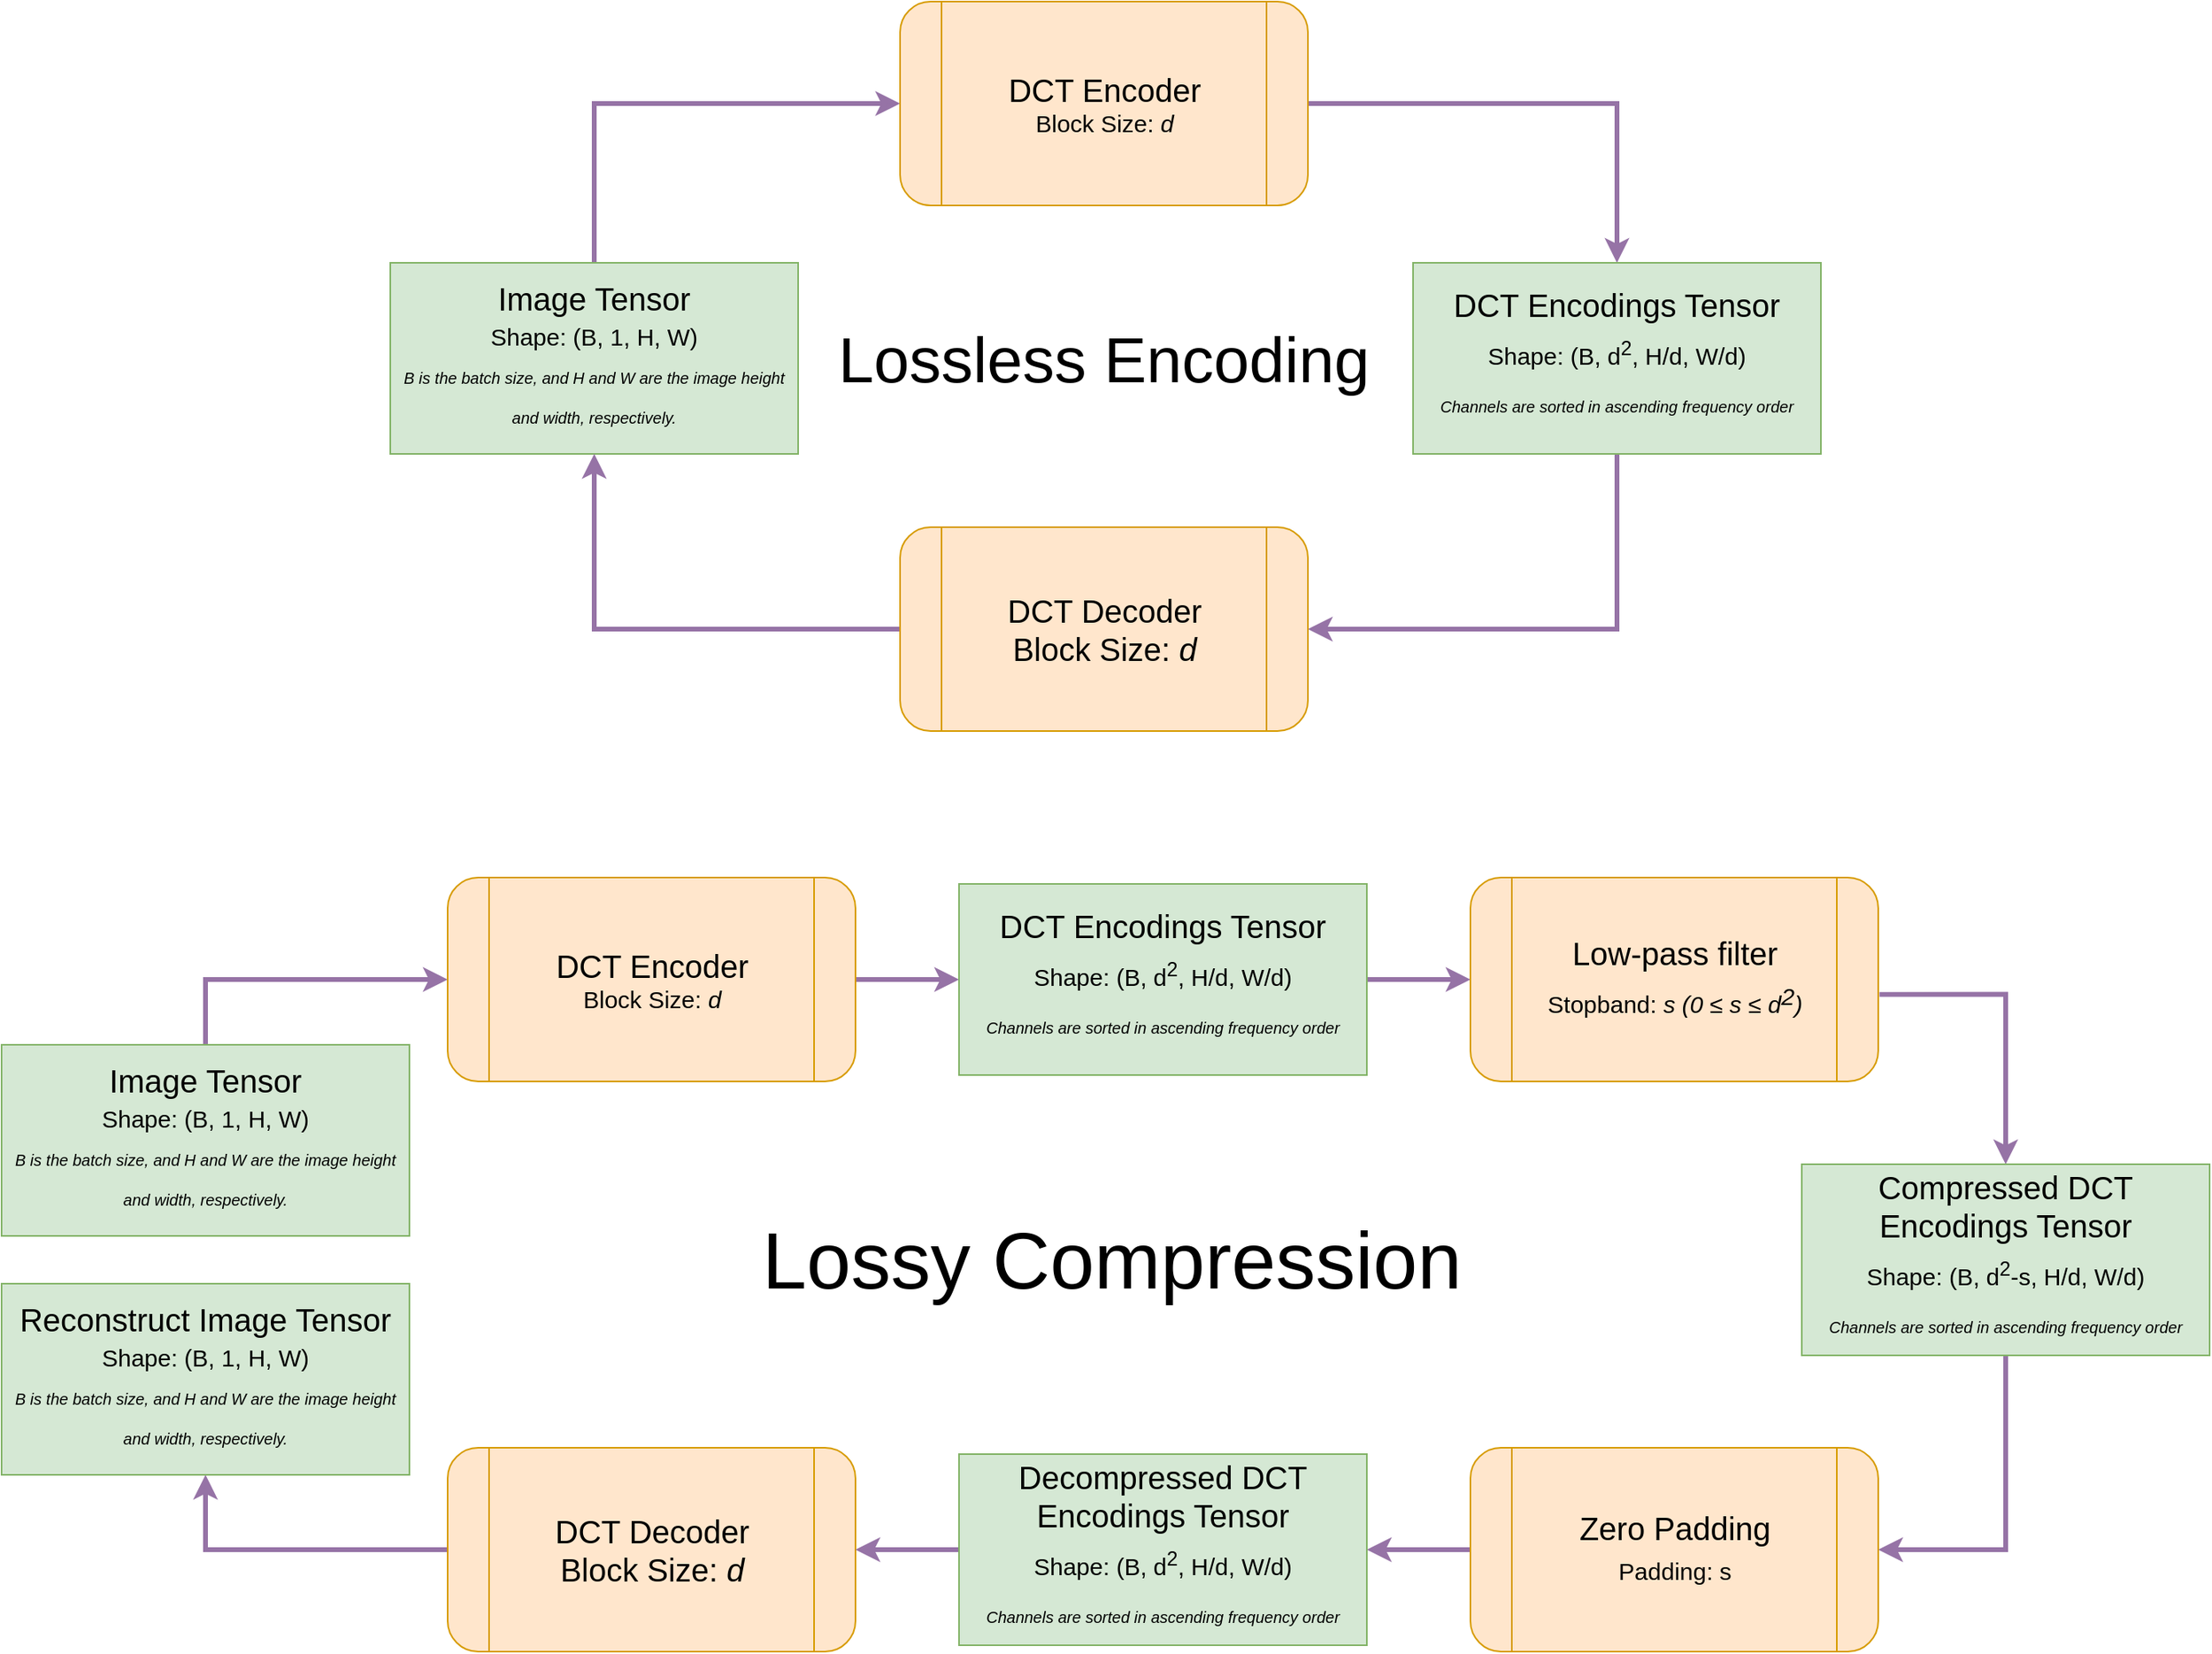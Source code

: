 <mxfile version="24.3.1" type="device">
  <diagram name="Page-1" id="KxO2Fr7uawZgueQzjiv0">
    <mxGraphModel dx="3143" dy="1420" grid="1" gridSize="10" guides="1" tooltips="1" connect="1" arrows="1" fold="1" page="0" pageScale="1" pageWidth="850" pageHeight="1100" math="0" shadow="0">
      <root>
        <mxCell id="0" />
        <mxCell id="1" parent="0" />
        <mxCell id="KnXcn2yvRtYVv5eLa_Bd-60" value="" style="group" vertex="1" connectable="0" parent="1">
          <mxGeometry x="40" y="120" width="898" height="458" as="geometry" />
        </mxCell>
        <mxCell id="KnXcn2yvRtYVv5eLa_Bd-14" style="edgeStyle=orthogonalEdgeStyle;rounded=0;orthogonalLoop=1;jettySize=auto;html=1;exitX=0.5;exitY=0;exitDx=0;exitDy=0;entryX=0;entryY=0.5;entryDx=0;entryDy=0;strokeWidth=3;fillColor=#e1d5e7;strokeColor=#9673a6;" edge="1" parent="KnXcn2yvRtYVv5eLa_Bd-60" source="KnXcn2yvRtYVv5eLa_Bd-1" target="KnXcn2yvRtYVv5eLa_Bd-2">
          <mxGeometry relative="1" as="geometry" />
        </mxCell>
        <mxCell id="KnXcn2yvRtYVv5eLa_Bd-1" value="&lt;font style=&quot;font-size: 20px;&quot;&gt;Image Tensor&lt;/font&gt;&lt;div style=&quot;line-height: 200%;&quot;&gt;&lt;font style=&quot;font-size: 15px;&quot;&gt;Shape: (B, 1, H, W)&lt;/font&gt;&lt;/div&gt;&lt;div style=&quot;line-height: 200%;&quot;&gt;&lt;i style=&quot;&quot;&gt;&lt;font style=&quot;font-size: 10px;&quot;&gt;B is the batch size, and H and W are the image height and width, respectively.&lt;/font&gt;&lt;/i&gt;&lt;br&gt;&lt;/div&gt;" style="whiteSpace=wrap;html=1;fillColor=#d5e8d4;strokeColor=#82b366;rounded=0;glass=0;shadow=0;" vertex="1" parent="KnXcn2yvRtYVv5eLa_Bd-60">
          <mxGeometry y="164" width="256" height="120" as="geometry" />
        </mxCell>
        <mxCell id="KnXcn2yvRtYVv5eLa_Bd-15" style="edgeStyle=orthogonalEdgeStyle;rounded=0;orthogonalLoop=1;jettySize=auto;html=1;exitX=1;exitY=0.5;exitDx=0;exitDy=0;entryX=0.5;entryY=0;entryDx=0;entryDy=0;fillColor=#e1d5e7;strokeColor=#9673a6;strokeWidth=3;" edge="1" parent="KnXcn2yvRtYVv5eLa_Bd-60" source="KnXcn2yvRtYVv5eLa_Bd-2" target="KnXcn2yvRtYVv5eLa_Bd-4">
          <mxGeometry relative="1" as="geometry" />
        </mxCell>
        <mxCell id="KnXcn2yvRtYVv5eLa_Bd-2" value="&lt;font style=&quot;font-size: 20px;&quot;&gt;DCT Encoder&lt;/font&gt;&lt;div style=&quot;font-size: 15px;&quot;&gt;&lt;font style=&quot;font-size: 15px;&quot;&gt;Block Size: &lt;i&gt;d&lt;/i&gt;&lt;/font&gt;&lt;/div&gt;" style="shape=process;whiteSpace=wrap;html=1;backgroundOutline=1;fillColor=#ffe6cc;strokeColor=#d79b00;rounded=1;" vertex="1" parent="KnXcn2yvRtYVv5eLa_Bd-60">
          <mxGeometry x="320" width="256" height="128" as="geometry" />
        </mxCell>
        <mxCell id="KnXcn2yvRtYVv5eLa_Bd-16" style="edgeStyle=orthogonalEdgeStyle;rounded=0;orthogonalLoop=1;jettySize=auto;html=1;exitX=0.5;exitY=1;exitDx=0;exitDy=0;entryX=1;entryY=0.5;entryDx=0;entryDy=0;strokeWidth=3;fillColor=#e1d5e7;strokeColor=#9673a6;" edge="1" parent="KnXcn2yvRtYVv5eLa_Bd-60" source="KnXcn2yvRtYVv5eLa_Bd-4" target="KnXcn2yvRtYVv5eLa_Bd-6">
          <mxGeometry relative="1" as="geometry" />
        </mxCell>
        <mxCell id="KnXcn2yvRtYVv5eLa_Bd-4" value="&lt;font style=&quot;font-size: 20px;&quot;&gt;DCT Encodings Tensor&lt;/font&gt;&lt;div style=&quot;line-height: 200%; font-size: 15px;&quot;&gt;&lt;font style=&quot;font-size: 15px;&quot;&gt;Shape: (B, d&lt;sup style=&quot;&quot;&gt;2&lt;/sup&gt;, H/d, W/d)&lt;/font&gt;&lt;/div&gt;&lt;div style=&quot;line-height: 200%; font-size: 15px;&quot;&gt;&lt;i style=&quot;&quot;&gt;&lt;font style=&quot;font-size: 10px;&quot;&gt;Channels are sorted in ascending frequency order&lt;/font&gt;&lt;/i&gt;&lt;br&gt;&lt;/div&gt;" style="whiteSpace=wrap;html=1;imageWidth=24;fillColor=#d5e8d4;strokeColor=#82b366;" vertex="1" parent="KnXcn2yvRtYVv5eLa_Bd-60">
          <mxGeometry x="642" y="164" width="256" height="120" as="geometry" />
        </mxCell>
        <mxCell id="KnXcn2yvRtYVv5eLa_Bd-13" style="edgeStyle=orthogonalEdgeStyle;rounded=0;orthogonalLoop=1;jettySize=auto;html=1;exitX=0;exitY=0.5;exitDx=0;exitDy=0;entryX=0.5;entryY=1;entryDx=0;entryDy=0;fillColor=#e1d5e7;strokeColor=#9673a6;strokeWidth=3;" edge="1" parent="KnXcn2yvRtYVv5eLa_Bd-60" source="KnXcn2yvRtYVv5eLa_Bd-6" target="KnXcn2yvRtYVv5eLa_Bd-1">
          <mxGeometry relative="1" as="geometry" />
        </mxCell>
        <mxCell id="KnXcn2yvRtYVv5eLa_Bd-6" value="&lt;font style=&quot;font-size: 20px;&quot;&gt;DCT Decoder&lt;/font&gt;&lt;div&gt;&lt;font style=&quot;font-size: 20px;&quot;&gt;Block Size:&amp;nbsp;&lt;i&gt;d&lt;/i&gt;&lt;/font&gt;&lt;/div&gt;" style="shape=process;whiteSpace=wrap;html=1;backgroundOutline=1;fillColor=#ffe6cc;strokeColor=#d79b00;rounded=1;" vertex="1" parent="KnXcn2yvRtYVv5eLa_Bd-60">
          <mxGeometry x="320" y="330" width="256" height="128" as="geometry" />
        </mxCell>
        <mxCell id="KnXcn2yvRtYVv5eLa_Bd-28" value="&lt;font style=&quot;font-size: 40px;&quot;&gt;Lossless Encoding&lt;/font&gt;" style="text;html=1;align=center;verticalAlign=middle;whiteSpace=wrap;rounded=0;" vertex="1" parent="KnXcn2yvRtYVv5eLa_Bd-60">
          <mxGeometry x="278" y="209" width="340" height="30" as="geometry" />
        </mxCell>
        <mxCell id="KnXcn2yvRtYVv5eLa_Bd-62" value="" style="group" vertex="1" connectable="0" parent="1">
          <mxGeometry x="-204" y="670" width="1386" height="486" as="geometry" />
        </mxCell>
        <mxCell id="KnXcn2yvRtYVv5eLa_Bd-40" style="edgeStyle=orthogonalEdgeStyle;rounded=0;orthogonalLoop=1;jettySize=auto;html=1;fillColor=#e1d5e7;strokeColor=#9673a6;strokeWidth=3;exitX=0.5;exitY=0;exitDx=0;exitDy=0;" edge="1" parent="KnXcn2yvRtYVv5eLa_Bd-62" source="KnXcn2yvRtYVv5eLa_Bd-32" target="KnXcn2yvRtYVv5eLa_Bd-34">
          <mxGeometry relative="1" as="geometry" />
        </mxCell>
        <mxCell id="KnXcn2yvRtYVv5eLa_Bd-32" value="&lt;font style=&quot;font-size: 20px;&quot;&gt;Image Tensor&lt;/font&gt;&lt;div style=&quot;line-height: 200%;&quot;&gt;&lt;font style=&quot;font-size: 15px;&quot;&gt;Shape: (B, 1, H, W)&lt;/font&gt;&lt;/div&gt;&lt;div style=&quot;line-height: 200%;&quot;&gt;&lt;i style=&quot;&quot;&gt;&lt;font style=&quot;font-size: 10px;&quot;&gt;B is the batch size, and H and W are the image height and width, respectively.&lt;/font&gt;&lt;/i&gt;&lt;br&gt;&lt;/div&gt;" style="whiteSpace=wrap;html=1;fillColor=#d5e8d4;strokeColor=#82b366;rounded=0;glass=0;shadow=0;" vertex="1" parent="KnXcn2yvRtYVv5eLa_Bd-62">
          <mxGeometry y="105" width="256" height="120" as="geometry" />
        </mxCell>
        <mxCell id="KnXcn2yvRtYVv5eLa_Bd-42" style="edgeStyle=orthogonalEdgeStyle;rounded=0;orthogonalLoop=1;jettySize=auto;html=1;exitX=1;exitY=0.5;exitDx=0;exitDy=0;entryX=0;entryY=0.5;entryDx=0;entryDy=0;strokeWidth=3;fillColor=#e1d5e7;strokeColor=#9673a6;" edge="1" parent="KnXcn2yvRtYVv5eLa_Bd-62" source="KnXcn2yvRtYVv5eLa_Bd-34" target="KnXcn2yvRtYVv5eLa_Bd-36">
          <mxGeometry relative="1" as="geometry" />
        </mxCell>
        <mxCell id="KnXcn2yvRtYVv5eLa_Bd-34" value="&lt;font style=&quot;font-size: 20px;&quot;&gt;DCT Encoder&lt;/font&gt;&lt;div style=&quot;font-size: 15px;&quot;&gt;&lt;font style=&quot;font-size: 15px;&quot;&gt;Block Size: &lt;i&gt;d&lt;/i&gt;&lt;/font&gt;&lt;/div&gt;" style="shape=process;whiteSpace=wrap;html=1;backgroundOutline=1;fillColor=#ffe6cc;strokeColor=#d79b00;rounded=1;" vertex="1" parent="KnXcn2yvRtYVv5eLa_Bd-62">
          <mxGeometry x="280" width="256" height="128" as="geometry" />
        </mxCell>
        <mxCell id="KnXcn2yvRtYVv5eLa_Bd-44" style="edgeStyle=orthogonalEdgeStyle;rounded=0;orthogonalLoop=1;jettySize=auto;html=1;entryX=0;entryY=0.5;entryDx=0;entryDy=0;fillColor=#e1d5e7;strokeColor=#9673a6;strokeWidth=3;" edge="1" parent="KnXcn2yvRtYVv5eLa_Bd-62" source="KnXcn2yvRtYVv5eLa_Bd-36" target="KnXcn2yvRtYVv5eLa_Bd-43">
          <mxGeometry relative="1" as="geometry" />
        </mxCell>
        <mxCell id="KnXcn2yvRtYVv5eLa_Bd-36" value="&lt;font style=&quot;font-size: 20px;&quot;&gt;DCT Encodings Tensor&lt;/font&gt;&lt;div style=&quot;line-height: 200%; font-size: 15px;&quot;&gt;&lt;font style=&quot;font-size: 15px;&quot;&gt;Shape: (B, d&lt;sup style=&quot;&quot;&gt;2&lt;/sup&gt;, H/d, W/d)&lt;/font&gt;&lt;/div&gt;&lt;div style=&quot;line-height: 200%; font-size: 15px;&quot;&gt;&lt;i style=&quot;&quot;&gt;&lt;font style=&quot;font-size: 10px;&quot;&gt;Channels are sorted in ascending frequency order&lt;/font&gt;&lt;/i&gt;&lt;br&gt;&lt;/div&gt;" style="whiteSpace=wrap;html=1;imageWidth=24;fillColor=#d5e8d4;strokeColor=#82b366;" vertex="1" parent="KnXcn2yvRtYVv5eLa_Bd-62">
          <mxGeometry x="601" y="4" width="256" height="120" as="geometry" />
        </mxCell>
        <mxCell id="KnXcn2yvRtYVv5eLa_Bd-55" style="edgeStyle=orthogonalEdgeStyle;rounded=0;orthogonalLoop=1;jettySize=auto;html=1;exitX=0;exitY=0.5;exitDx=0;exitDy=0;entryX=0.5;entryY=1;entryDx=0;entryDy=0;fillColor=#e1d5e7;strokeColor=#9673a6;strokeWidth=3;" edge="1" parent="KnXcn2yvRtYVv5eLa_Bd-62" source="KnXcn2yvRtYVv5eLa_Bd-38" target="KnXcn2yvRtYVv5eLa_Bd-41">
          <mxGeometry relative="1" as="geometry" />
        </mxCell>
        <mxCell id="KnXcn2yvRtYVv5eLa_Bd-38" value="&lt;font style=&quot;font-size: 20px;&quot;&gt;DCT Decoder&lt;/font&gt;&lt;div&gt;&lt;font style=&quot;font-size: 20px;&quot;&gt;Block Size:&amp;nbsp;&lt;i&gt;d&lt;/i&gt;&lt;/font&gt;&lt;/div&gt;" style="shape=process;whiteSpace=wrap;html=1;backgroundOutline=1;fillColor=#ffe6cc;strokeColor=#d79b00;rounded=1;" vertex="1" parent="KnXcn2yvRtYVv5eLa_Bd-62">
          <mxGeometry x="280" y="358" width="256" height="128" as="geometry" />
        </mxCell>
        <mxCell id="KnXcn2yvRtYVv5eLa_Bd-39" value="&lt;font style=&quot;font-size: 50px;&quot;&gt;Lossy Compression&lt;/font&gt;" style="text;html=1;align=center;verticalAlign=middle;whiteSpace=wrap;rounded=0;" vertex="1" parent="KnXcn2yvRtYVv5eLa_Bd-62">
          <mxGeometry x="472" y="225" width="450" height="30" as="geometry" />
        </mxCell>
        <mxCell id="KnXcn2yvRtYVv5eLa_Bd-41" value="&lt;font style=&quot;font-size: 20px;&quot;&gt;Reconstruct Image Tensor&lt;/font&gt;&lt;div style=&quot;line-height: 200%;&quot;&gt;&lt;font style=&quot;font-size: 15px;&quot;&gt;Shape: (B, 1, H, W)&lt;/font&gt;&lt;/div&gt;&lt;div style=&quot;line-height: 200%;&quot;&gt;&lt;i style=&quot;&quot;&gt;&lt;font style=&quot;font-size: 10px;&quot;&gt;B is the batch size, and H and W are the image height and width, respectively.&lt;/font&gt;&lt;/i&gt;&lt;br&gt;&lt;/div&gt;" style="whiteSpace=wrap;html=1;fillColor=#d5e8d4;strokeColor=#82b366;rounded=0;glass=0;shadow=0;" vertex="1" parent="KnXcn2yvRtYVv5eLa_Bd-62">
          <mxGeometry y="255" width="256" height="120" as="geometry" />
        </mxCell>
        <mxCell id="KnXcn2yvRtYVv5eLa_Bd-50" style="edgeStyle=orthogonalEdgeStyle;rounded=0;orthogonalLoop=1;jettySize=auto;html=1;fillColor=#e1d5e7;strokeColor=#9673a6;strokeWidth=3;exitX=1.003;exitY=0.573;exitDx=0;exitDy=0;exitPerimeter=0;entryX=0.5;entryY=0;entryDx=0;entryDy=0;" edge="1" parent="KnXcn2yvRtYVv5eLa_Bd-62" source="KnXcn2yvRtYVv5eLa_Bd-43" target="KnXcn2yvRtYVv5eLa_Bd-45">
          <mxGeometry relative="1" as="geometry">
            <mxPoint x="1286" y="70" as="sourcePoint" />
            <mxPoint x="1376" y="130" as="targetPoint" />
          </mxGeometry>
        </mxCell>
        <mxCell id="KnXcn2yvRtYVv5eLa_Bd-43" value="&lt;div style=&quot;line-height: 200%;&quot;&gt;&lt;span style=&quot;font-size: 20px;&quot;&gt;Low-pass filter&lt;/span&gt;&lt;/div&gt;&lt;div style=&quot;line-height: 200%;&quot;&gt;&lt;font style=&quot;&quot;&gt;&lt;span style=&quot;font-size: 15px;&quot;&gt;Stopband: &lt;/span&gt;&lt;i style=&quot;&quot;&gt;&lt;span style=&quot;font-size: 15px;&quot;&gt;s (0 ≤ s ≤ d&lt;/span&gt;&lt;sup style=&quot;font-size: 15px;&quot;&gt;2&lt;/sup&gt;&lt;span style=&quot;font-size: 15px;&quot;&gt;)&lt;/span&gt;&lt;/i&gt;&lt;/font&gt;&lt;/div&gt;" style="shape=process;whiteSpace=wrap;html=1;backgroundOutline=1;fillColor=#ffe6cc;strokeColor=#d79b00;rounded=1;" vertex="1" parent="KnXcn2yvRtYVv5eLa_Bd-62">
          <mxGeometry x="922" width="256" height="128" as="geometry" />
        </mxCell>
        <mxCell id="KnXcn2yvRtYVv5eLa_Bd-51" style="edgeStyle=orthogonalEdgeStyle;rounded=0;orthogonalLoop=1;jettySize=auto;html=1;exitX=0.5;exitY=1;exitDx=0;exitDy=0;strokeWidth=3;fillColor=#e1d5e7;strokeColor=#9673a6;entryX=1;entryY=0.5;entryDx=0;entryDy=0;" edge="1" parent="KnXcn2yvRtYVv5eLa_Bd-62" source="KnXcn2yvRtYVv5eLa_Bd-45" target="KnXcn2yvRtYVv5eLa_Bd-48">
          <mxGeometry relative="1" as="geometry" />
        </mxCell>
        <mxCell id="KnXcn2yvRtYVv5eLa_Bd-45" value="&lt;font style=&quot;font-size: 20px;&quot;&gt;Compressed DCT Encodings Tensor&lt;/font&gt;&lt;div style=&quot;line-height: 200%; font-size: 15px;&quot;&gt;&lt;font style=&quot;font-size: 15px;&quot;&gt;Shape: (B, d&lt;sup style=&quot;&quot;&gt;2&lt;/sup&gt;-s, H/d, W/d)&lt;/font&gt;&lt;/div&gt;&lt;div style=&quot;line-height: 200%; font-size: 15px;&quot;&gt;&lt;i style=&quot;&quot;&gt;&lt;font style=&quot;font-size: 10px;&quot;&gt;Channels are sorted in ascending frequency order&lt;/font&gt;&lt;/i&gt;&lt;br&gt;&lt;/div&gt;" style="whiteSpace=wrap;html=1;imageWidth=24;fillColor=#d5e8d4;strokeColor=#82b366;" vertex="1" parent="KnXcn2yvRtYVv5eLa_Bd-62">
          <mxGeometry x="1130" y="180" width="256" height="120" as="geometry" />
        </mxCell>
        <mxCell id="KnXcn2yvRtYVv5eLa_Bd-53" style="edgeStyle=orthogonalEdgeStyle;rounded=0;orthogonalLoop=1;jettySize=auto;html=1;exitX=0;exitY=0.5;exitDx=0;exitDy=0;entryX=1;entryY=0.5;entryDx=0;entryDy=0;fillColor=#e1d5e7;strokeColor=#9673a6;strokeWidth=3;" edge="1" parent="KnXcn2yvRtYVv5eLa_Bd-62" source="KnXcn2yvRtYVv5eLa_Bd-48" target="KnXcn2yvRtYVv5eLa_Bd-52">
          <mxGeometry relative="1" as="geometry" />
        </mxCell>
        <mxCell id="KnXcn2yvRtYVv5eLa_Bd-48" value="&lt;div style=&quot;line-height: 200%;&quot;&gt;&lt;span style=&quot;font-size: 20px;&quot;&gt;Zero Padding&lt;/span&gt;&lt;/div&gt;&lt;div style=&quot;line-height: 200%;&quot;&gt;&lt;span style=&quot;font-size: 15px;&quot;&gt;Padding: s&lt;/span&gt;&lt;/div&gt;" style="shape=process;whiteSpace=wrap;html=1;backgroundOutline=1;fillColor=#ffe6cc;strokeColor=#d79b00;rounded=1;" vertex="1" parent="KnXcn2yvRtYVv5eLa_Bd-62">
          <mxGeometry x="922" y="358" width="256" height="128" as="geometry" />
        </mxCell>
        <mxCell id="KnXcn2yvRtYVv5eLa_Bd-54" style="edgeStyle=orthogonalEdgeStyle;rounded=0;orthogonalLoop=1;jettySize=auto;html=1;exitX=0;exitY=0.5;exitDx=0;exitDy=0;entryX=1;entryY=0.5;entryDx=0;entryDy=0;fillColor=#e1d5e7;strokeColor=#9673a6;strokeWidth=3;" edge="1" parent="KnXcn2yvRtYVv5eLa_Bd-62" source="KnXcn2yvRtYVv5eLa_Bd-52" target="KnXcn2yvRtYVv5eLa_Bd-38">
          <mxGeometry relative="1" as="geometry" />
        </mxCell>
        <mxCell id="KnXcn2yvRtYVv5eLa_Bd-52" value="&lt;font style=&quot;font-size: 20px;&quot;&gt;Decompressed DCT Encodings Tensor&lt;/font&gt;&lt;div style=&quot;line-height: 200%; font-size: 15px;&quot;&gt;&lt;font style=&quot;font-size: 15px;&quot;&gt;Shape: (B, d&lt;sup style=&quot;&quot;&gt;2&lt;/sup&gt;, H/d, W/d)&lt;/font&gt;&lt;/div&gt;&lt;div style=&quot;line-height: 200%; font-size: 15px;&quot;&gt;&lt;i style=&quot;&quot;&gt;&lt;font style=&quot;font-size: 10px;&quot;&gt;Channels are sorted in ascending frequency order&lt;/font&gt;&lt;/i&gt;&lt;br&gt;&lt;/div&gt;" style="whiteSpace=wrap;html=1;imageWidth=24;fillColor=#d5e8d4;strokeColor=#82b366;" vertex="1" parent="KnXcn2yvRtYVv5eLa_Bd-62">
          <mxGeometry x="601" y="362" width="256" height="120" as="geometry" />
        </mxCell>
      </root>
    </mxGraphModel>
  </diagram>
</mxfile>
